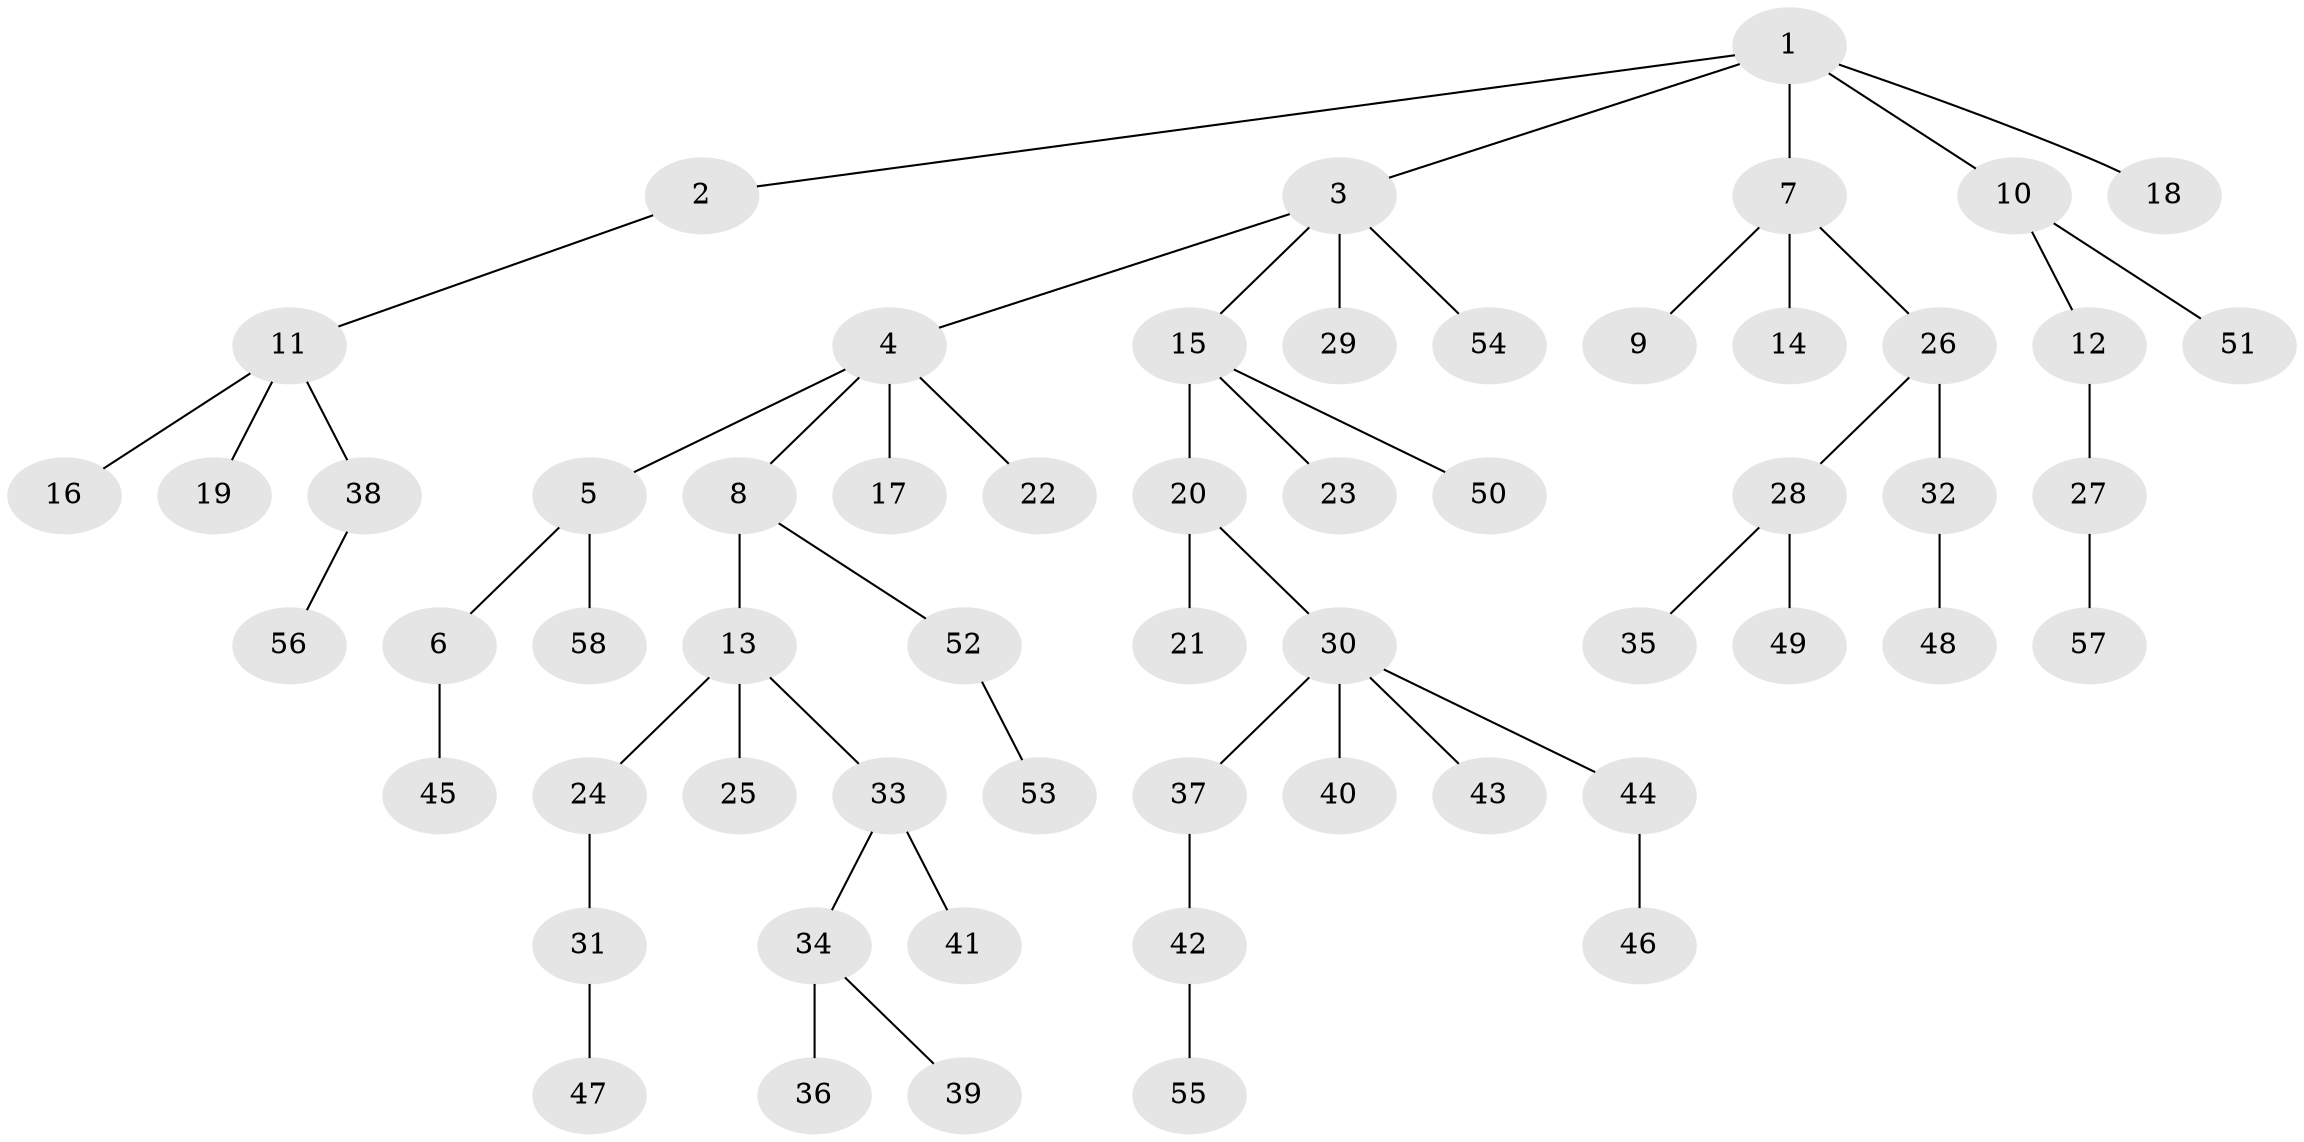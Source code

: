 // coarse degree distribution, {4: 0.05555555555555555, 2: 0.3888888888888889, 3: 0.16666666666666666, 1: 0.3888888888888889}
// Generated by graph-tools (version 1.1) at 2025/51/03/04/25 22:51:31]
// undirected, 58 vertices, 57 edges
graph export_dot {
  node [color=gray90,style=filled];
  1;
  2;
  3;
  4;
  5;
  6;
  7;
  8;
  9;
  10;
  11;
  12;
  13;
  14;
  15;
  16;
  17;
  18;
  19;
  20;
  21;
  22;
  23;
  24;
  25;
  26;
  27;
  28;
  29;
  30;
  31;
  32;
  33;
  34;
  35;
  36;
  37;
  38;
  39;
  40;
  41;
  42;
  43;
  44;
  45;
  46;
  47;
  48;
  49;
  50;
  51;
  52;
  53;
  54;
  55;
  56;
  57;
  58;
  1 -- 2;
  1 -- 3;
  1 -- 7;
  1 -- 10;
  1 -- 18;
  2 -- 11;
  3 -- 4;
  3 -- 15;
  3 -- 29;
  3 -- 54;
  4 -- 5;
  4 -- 8;
  4 -- 17;
  4 -- 22;
  5 -- 6;
  5 -- 58;
  6 -- 45;
  7 -- 9;
  7 -- 14;
  7 -- 26;
  8 -- 13;
  8 -- 52;
  10 -- 12;
  10 -- 51;
  11 -- 16;
  11 -- 19;
  11 -- 38;
  12 -- 27;
  13 -- 24;
  13 -- 25;
  13 -- 33;
  15 -- 20;
  15 -- 23;
  15 -- 50;
  20 -- 21;
  20 -- 30;
  24 -- 31;
  26 -- 28;
  26 -- 32;
  27 -- 57;
  28 -- 35;
  28 -- 49;
  30 -- 37;
  30 -- 40;
  30 -- 43;
  30 -- 44;
  31 -- 47;
  32 -- 48;
  33 -- 34;
  33 -- 41;
  34 -- 36;
  34 -- 39;
  37 -- 42;
  38 -- 56;
  42 -- 55;
  44 -- 46;
  52 -- 53;
}
